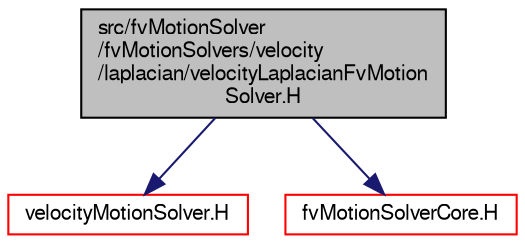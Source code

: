 digraph "src/fvMotionSolver/fvMotionSolvers/velocity/laplacian/velocityLaplacianFvMotionSolver.H"
{
  bgcolor="transparent";
  edge [fontname="FreeSans",fontsize="10",labelfontname="FreeSans",labelfontsize="10"];
  node [fontname="FreeSans",fontsize="10",shape=record];
  Node0 [label="src/fvMotionSolver\l/fvMotionSolvers/velocity\l/laplacian/velocityLaplacianFvMotion\lSolver.H",height=0.2,width=0.4,color="black", fillcolor="grey75", style="filled", fontcolor="black"];
  Node0 -> Node1 [color="midnightblue",fontsize="10",style="solid",fontname="FreeSans"];
  Node1 [label="velocityMotionSolver.H",height=0.2,width=0.4,color="red",URL="$a00632.html"];
  Node0 -> Node283 [color="midnightblue",fontsize="10",style="solid",fontname="FreeSans"];
  Node283 [label="fvMotionSolverCore.H",height=0.2,width=0.4,color="red",URL="$a04415.html"];
}
